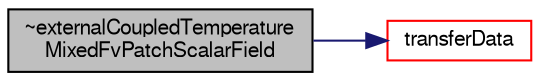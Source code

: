 digraph "~externalCoupledTemperatureMixedFvPatchScalarField"
{
  bgcolor="transparent";
  edge [fontname="FreeSans",fontsize="10",labelfontname="FreeSans",labelfontsize="10"];
  node [fontname="FreeSans",fontsize="10",shape=record];
  rankdir="LR";
  Node143 [label="~externalCoupledTemperature\lMixedFvPatchScalarField",height=0.2,width=0.4,color="black", fillcolor="grey75", style="filled", fontcolor="black"];
  Node143 -> Node144 [color="midnightblue",fontsize="10",style="solid",fontname="FreeSans"];
  Node144 [label="transferData",height=0.2,width=0.4,color="red",URL="$a30778.html#aaead10f96672ca2a1e5c291111cebf1e",tooltip="Transfer data for external source. "];
}

